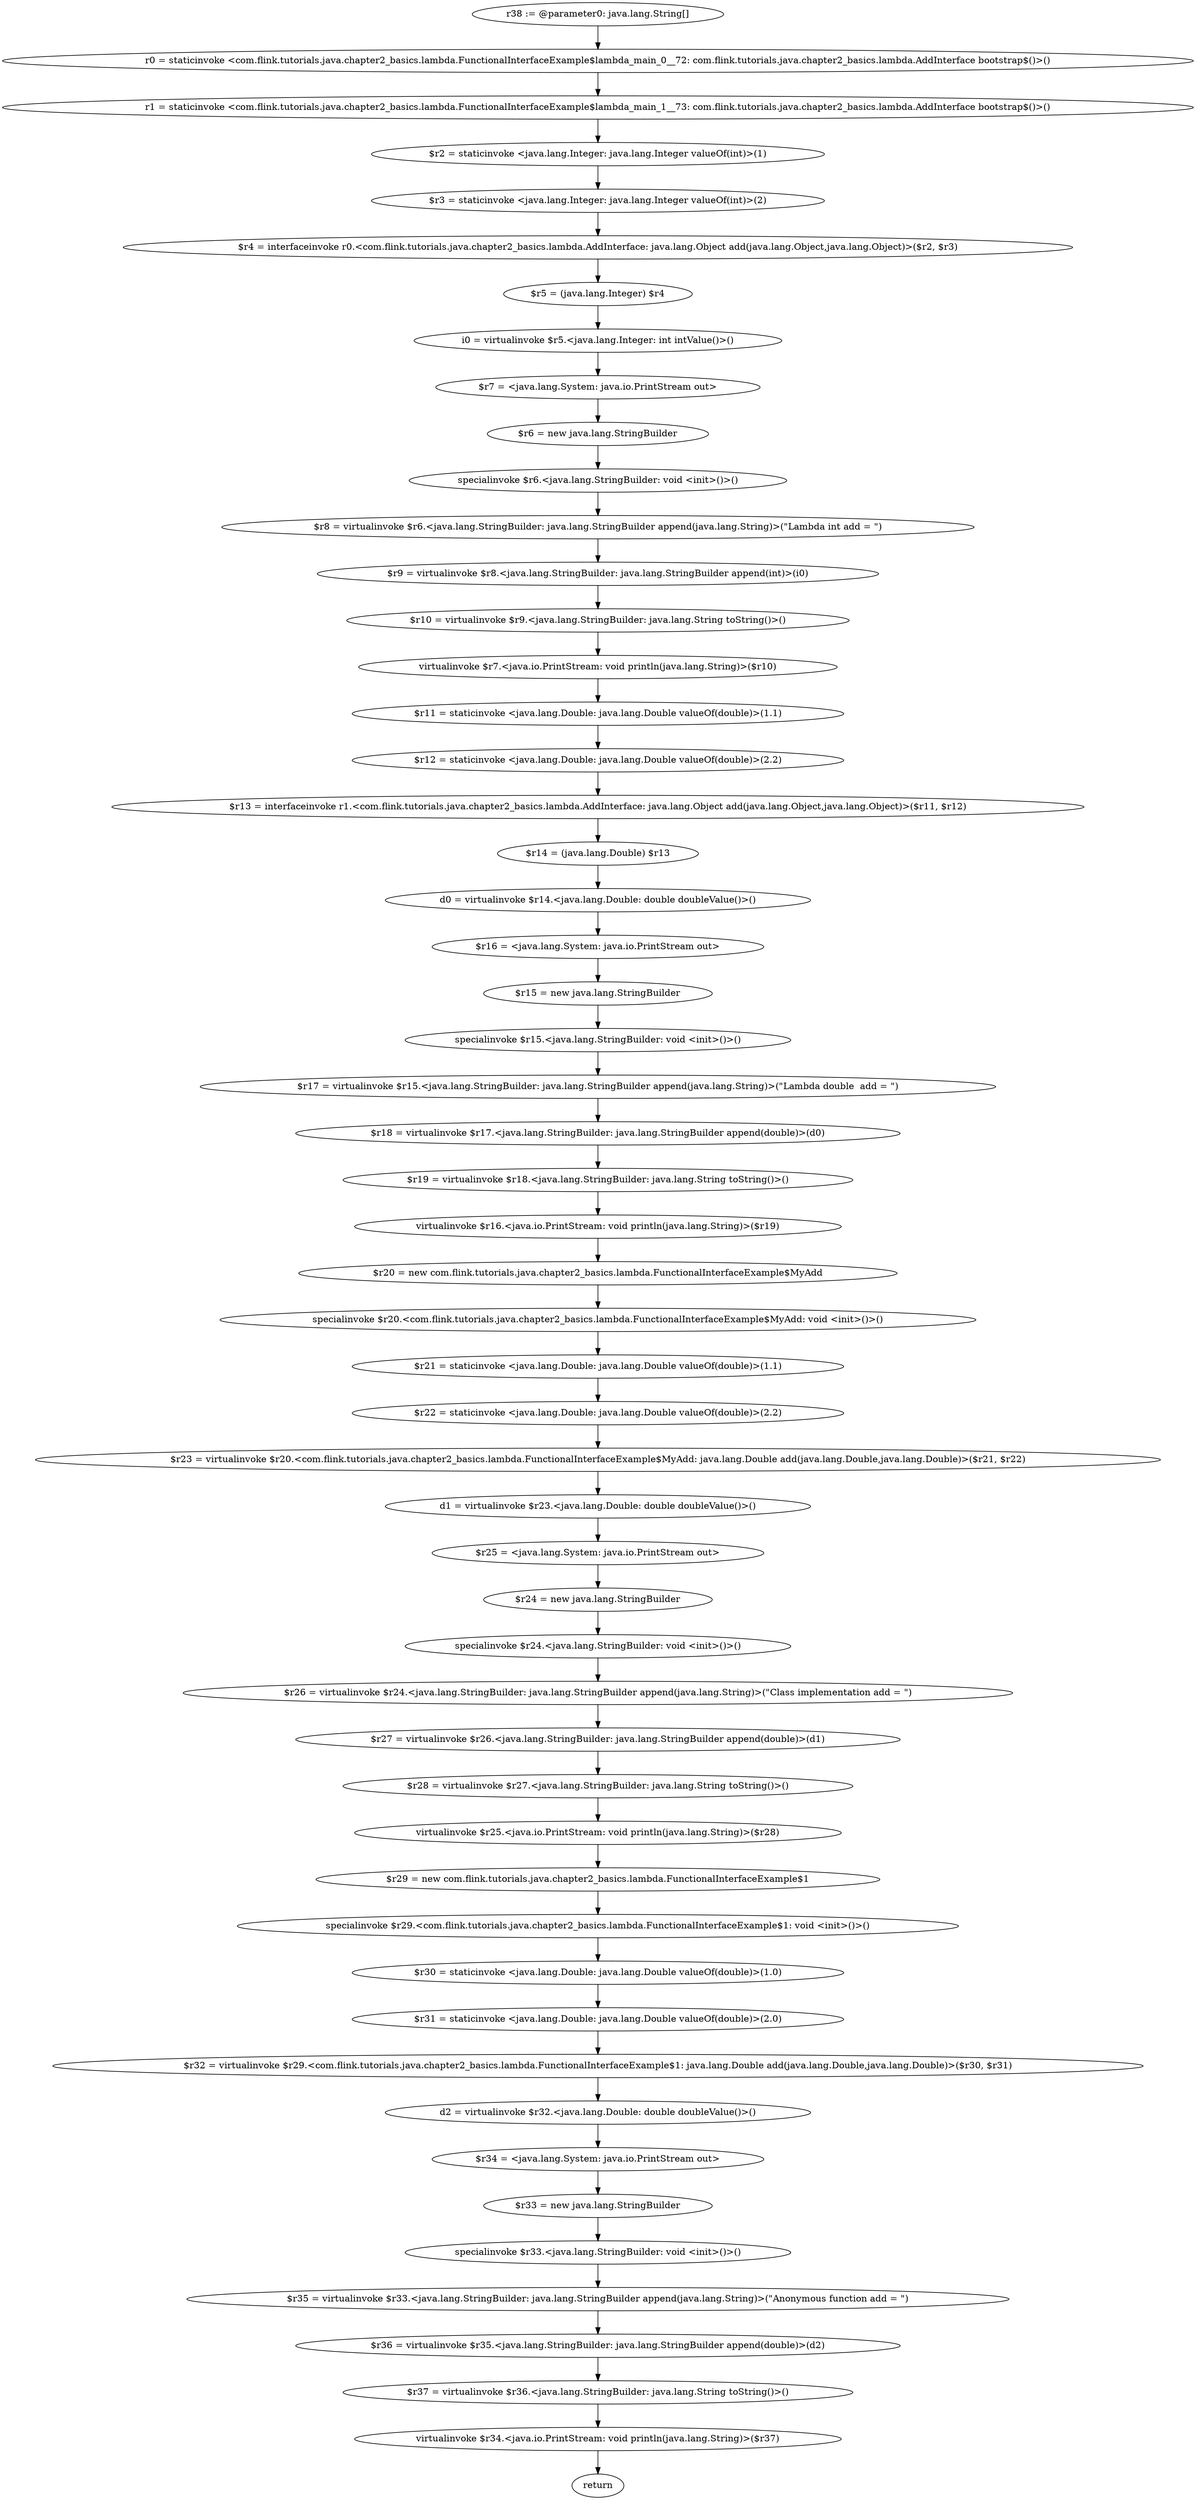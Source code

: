 digraph "unitGraph" {
    "r38 := @parameter0: java.lang.String[]"
    "r0 = staticinvoke <com.flink.tutorials.java.chapter2_basics.lambda.FunctionalInterfaceExample$lambda_main_0__72: com.flink.tutorials.java.chapter2_basics.lambda.AddInterface bootstrap$()>()"
    "r1 = staticinvoke <com.flink.tutorials.java.chapter2_basics.lambda.FunctionalInterfaceExample$lambda_main_1__73: com.flink.tutorials.java.chapter2_basics.lambda.AddInterface bootstrap$()>()"
    "$r2 = staticinvoke <java.lang.Integer: java.lang.Integer valueOf(int)>(1)"
    "$r3 = staticinvoke <java.lang.Integer: java.lang.Integer valueOf(int)>(2)"
    "$r4 = interfaceinvoke r0.<com.flink.tutorials.java.chapter2_basics.lambda.AddInterface: java.lang.Object add(java.lang.Object,java.lang.Object)>($r2, $r3)"
    "$r5 = (java.lang.Integer) $r4"
    "i0 = virtualinvoke $r5.<java.lang.Integer: int intValue()>()"
    "$r7 = <java.lang.System: java.io.PrintStream out>"
    "$r6 = new java.lang.StringBuilder"
    "specialinvoke $r6.<java.lang.StringBuilder: void <init>()>()"
    "$r8 = virtualinvoke $r6.<java.lang.StringBuilder: java.lang.StringBuilder append(java.lang.String)>(\"Lambda int add = \")"
    "$r9 = virtualinvoke $r8.<java.lang.StringBuilder: java.lang.StringBuilder append(int)>(i0)"
    "$r10 = virtualinvoke $r9.<java.lang.StringBuilder: java.lang.String toString()>()"
    "virtualinvoke $r7.<java.io.PrintStream: void println(java.lang.String)>($r10)"
    "$r11 = staticinvoke <java.lang.Double: java.lang.Double valueOf(double)>(1.1)"
    "$r12 = staticinvoke <java.lang.Double: java.lang.Double valueOf(double)>(2.2)"
    "$r13 = interfaceinvoke r1.<com.flink.tutorials.java.chapter2_basics.lambda.AddInterface: java.lang.Object add(java.lang.Object,java.lang.Object)>($r11, $r12)"
    "$r14 = (java.lang.Double) $r13"
    "d0 = virtualinvoke $r14.<java.lang.Double: double doubleValue()>()"
    "$r16 = <java.lang.System: java.io.PrintStream out>"
    "$r15 = new java.lang.StringBuilder"
    "specialinvoke $r15.<java.lang.StringBuilder: void <init>()>()"
    "$r17 = virtualinvoke $r15.<java.lang.StringBuilder: java.lang.StringBuilder append(java.lang.String)>(\"Lambda double  add = \")"
    "$r18 = virtualinvoke $r17.<java.lang.StringBuilder: java.lang.StringBuilder append(double)>(d0)"
    "$r19 = virtualinvoke $r18.<java.lang.StringBuilder: java.lang.String toString()>()"
    "virtualinvoke $r16.<java.io.PrintStream: void println(java.lang.String)>($r19)"
    "$r20 = new com.flink.tutorials.java.chapter2_basics.lambda.FunctionalInterfaceExample$MyAdd"
    "specialinvoke $r20.<com.flink.tutorials.java.chapter2_basics.lambda.FunctionalInterfaceExample$MyAdd: void <init>()>()"
    "$r21 = staticinvoke <java.lang.Double: java.lang.Double valueOf(double)>(1.1)"
    "$r22 = staticinvoke <java.lang.Double: java.lang.Double valueOf(double)>(2.2)"
    "$r23 = virtualinvoke $r20.<com.flink.tutorials.java.chapter2_basics.lambda.FunctionalInterfaceExample$MyAdd: java.lang.Double add(java.lang.Double,java.lang.Double)>($r21, $r22)"
    "d1 = virtualinvoke $r23.<java.lang.Double: double doubleValue()>()"
    "$r25 = <java.lang.System: java.io.PrintStream out>"
    "$r24 = new java.lang.StringBuilder"
    "specialinvoke $r24.<java.lang.StringBuilder: void <init>()>()"
    "$r26 = virtualinvoke $r24.<java.lang.StringBuilder: java.lang.StringBuilder append(java.lang.String)>(\"Class implementation add = \")"
    "$r27 = virtualinvoke $r26.<java.lang.StringBuilder: java.lang.StringBuilder append(double)>(d1)"
    "$r28 = virtualinvoke $r27.<java.lang.StringBuilder: java.lang.String toString()>()"
    "virtualinvoke $r25.<java.io.PrintStream: void println(java.lang.String)>($r28)"
    "$r29 = new com.flink.tutorials.java.chapter2_basics.lambda.FunctionalInterfaceExample$1"
    "specialinvoke $r29.<com.flink.tutorials.java.chapter2_basics.lambda.FunctionalInterfaceExample$1: void <init>()>()"
    "$r30 = staticinvoke <java.lang.Double: java.lang.Double valueOf(double)>(1.0)"
    "$r31 = staticinvoke <java.lang.Double: java.lang.Double valueOf(double)>(2.0)"
    "$r32 = virtualinvoke $r29.<com.flink.tutorials.java.chapter2_basics.lambda.FunctionalInterfaceExample$1: java.lang.Double add(java.lang.Double,java.lang.Double)>($r30, $r31)"
    "d2 = virtualinvoke $r32.<java.lang.Double: double doubleValue()>()"
    "$r34 = <java.lang.System: java.io.PrintStream out>"
    "$r33 = new java.lang.StringBuilder"
    "specialinvoke $r33.<java.lang.StringBuilder: void <init>()>()"
    "$r35 = virtualinvoke $r33.<java.lang.StringBuilder: java.lang.StringBuilder append(java.lang.String)>(\"Anonymous function add = \")"
    "$r36 = virtualinvoke $r35.<java.lang.StringBuilder: java.lang.StringBuilder append(double)>(d2)"
    "$r37 = virtualinvoke $r36.<java.lang.StringBuilder: java.lang.String toString()>()"
    "virtualinvoke $r34.<java.io.PrintStream: void println(java.lang.String)>($r37)"
    "return"
    "r38 := @parameter0: java.lang.String[]"->"r0 = staticinvoke <com.flink.tutorials.java.chapter2_basics.lambda.FunctionalInterfaceExample$lambda_main_0__72: com.flink.tutorials.java.chapter2_basics.lambda.AddInterface bootstrap$()>()";
    "r0 = staticinvoke <com.flink.tutorials.java.chapter2_basics.lambda.FunctionalInterfaceExample$lambda_main_0__72: com.flink.tutorials.java.chapter2_basics.lambda.AddInterface bootstrap$()>()"->"r1 = staticinvoke <com.flink.tutorials.java.chapter2_basics.lambda.FunctionalInterfaceExample$lambda_main_1__73: com.flink.tutorials.java.chapter2_basics.lambda.AddInterface bootstrap$()>()";
    "r1 = staticinvoke <com.flink.tutorials.java.chapter2_basics.lambda.FunctionalInterfaceExample$lambda_main_1__73: com.flink.tutorials.java.chapter2_basics.lambda.AddInterface bootstrap$()>()"->"$r2 = staticinvoke <java.lang.Integer: java.lang.Integer valueOf(int)>(1)";
    "$r2 = staticinvoke <java.lang.Integer: java.lang.Integer valueOf(int)>(1)"->"$r3 = staticinvoke <java.lang.Integer: java.lang.Integer valueOf(int)>(2)";
    "$r3 = staticinvoke <java.lang.Integer: java.lang.Integer valueOf(int)>(2)"->"$r4 = interfaceinvoke r0.<com.flink.tutorials.java.chapter2_basics.lambda.AddInterface: java.lang.Object add(java.lang.Object,java.lang.Object)>($r2, $r3)";
    "$r4 = interfaceinvoke r0.<com.flink.tutorials.java.chapter2_basics.lambda.AddInterface: java.lang.Object add(java.lang.Object,java.lang.Object)>($r2, $r3)"->"$r5 = (java.lang.Integer) $r4";
    "$r5 = (java.lang.Integer) $r4"->"i0 = virtualinvoke $r5.<java.lang.Integer: int intValue()>()";
    "i0 = virtualinvoke $r5.<java.lang.Integer: int intValue()>()"->"$r7 = <java.lang.System: java.io.PrintStream out>";
    "$r7 = <java.lang.System: java.io.PrintStream out>"->"$r6 = new java.lang.StringBuilder";
    "$r6 = new java.lang.StringBuilder"->"specialinvoke $r6.<java.lang.StringBuilder: void <init>()>()";
    "specialinvoke $r6.<java.lang.StringBuilder: void <init>()>()"->"$r8 = virtualinvoke $r6.<java.lang.StringBuilder: java.lang.StringBuilder append(java.lang.String)>(\"Lambda int add = \")";
    "$r8 = virtualinvoke $r6.<java.lang.StringBuilder: java.lang.StringBuilder append(java.lang.String)>(\"Lambda int add = \")"->"$r9 = virtualinvoke $r8.<java.lang.StringBuilder: java.lang.StringBuilder append(int)>(i0)";
    "$r9 = virtualinvoke $r8.<java.lang.StringBuilder: java.lang.StringBuilder append(int)>(i0)"->"$r10 = virtualinvoke $r9.<java.lang.StringBuilder: java.lang.String toString()>()";
    "$r10 = virtualinvoke $r9.<java.lang.StringBuilder: java.lang.String toString()>()"->"virtualinvoke $r7.<java.io.PrintStream: void println(java.lang.String)>($r10)";
    "virtualinvoke $r7.<java.io.PrintStream: void println(java.lang.String)>($r10)"->"$r11 = staticinvoke <java.lang.Double: java.lang.Double valueOf(double)>(1.1)";
    "$r11 = staticinvoke <java.lang.Double: java.lang.Double valueOf(double)>(1.1)"->"$r12 = staticinvoke <java.lang.Double: java.lang.Double valueOf(double)>(2.2)";
    "$r12 = staticinvoke <java.lang.Double: java.lang.Double valueOf(double)>(2.2)"->"$r13 = interfaceinvoke r1.<com.flink.tutorials.java.chapter2_basics.lambda.AddInterface: java.lang.Object add(java.lang.Object,java.lang.Object)>($r11, $r12)";
    "$r13 = interfaceinvoke r1.<com.flink.tutorials.java.chapter2_basics.lambda.AddInterface: java.lang.Object add(java.lang.Object,java.lang.Object)>($r11, $r12)"->"$r14 = (java.lang.Double) $r13";
    "$r14 = (java.lang.Double) $r13"->"d0 = virtualinvoke $r14.<java.lang.Double: double doubleValue()>()";
    "d0 = virtualinvoke $r14.<java.lang.Double: double doubleValue()>()"->"$r16 = <java.lang.System: java.io.PrintStream out>";
    "$r16 = <java.lang.System: java.io.PrintStream out>"->"$r15 = new java.lang.StringBuilder";
    "$r15 = new java.lang.StringBuilder"->"specialinvoke $r15.<java.lang.StringBuilder: void <init>()>()";
    "specialinvoke $r15.<java.lang.StringBuilder: void <init>()>()"->"$r17 = virtualinvoke $r15.<java.lang.StringBuilder: java.lang.StringBuilder append(java.lang.String)>(\"Lambda double  add = \")";
    "$r17 = virtualinvoke $r15.<java.lang.StringBuilder: java.lang.StringBuilder append(java.lang.String)>(\"Lambda double  add = \")"->"$r18 = virtualinvoke $r17.<java.lang.StringBuilder: java.lang.StringBuilder append(double)>(d0)";
    "$r18 = virtualinvoke $r17.<java.lang.StringBuilder: java.lang.StringBuilder append(double)>(d0)"->"$r19 = virtualinvoke $r18.<java.lang.StringBuilder: java.lang.String toString()>()";
    "$r19 = virtualinvoke $r18.<java.lang.StringBuilder: java.lang.String toString()>()"->"virtualinvoke $r16.<java.io.PrintStream: void println(java.lang.String)>($r19)";
    "virtualinvoke $r16.<java.io.PrintStream: void println(java.lang.String)>($r19)"->"$r20 = new com.flink.tutorials.java.chapter2_basics.lambda.FunctionalInterfaceExample$MyAdd";
    "$r20 = new com.flink.tutorials.java.chapter2_basics.lambda.FunctionalInterfaceExample$MyAdd"->"specialinvoke $r20.<com.flink.tutorials.java.chapter2_basics.lambda.FunctionalInterfaceExample$MyAdd: void <init>()>()";
    "specialinvoke $r20.<com.flink.tutorials.java.chapter2_basics.lambda.FunctionalInterfaceExample$MyAdd: void <init>()>()"->"$r21 = staticinvoke <java.lang.Double: java.lang.Double valueOf(double)>(1.1)";
    "$r21 = staticinvoke <java.lang.Double: java.lang.Double valueOf(double)>(1.1)"->"$r22 = staticinvoke <java.lang.Double: java.lang.Double valueOf(double)>(2.2)";
    "$r22 = staticinvoke <java.lang.Double: java.lang.Double valueOf(double)>(2.2)"->"$r23 = virtualinvoke $r20.<com.flink.tutorials.java.chapter2_basics.lambda.FunctionalInterfaceExample$MyAdd: java.lang.Double add(java.lang.Double,java.lang.Double)>($r21, $r22)";
    "$r23 = virtualinvoke $r20.<com.flink.tutorials.java.chapter2_basics.lambda.FunctionalInterfaceExample$MyAdd: java.lang.Double add(java.lang.Double,java.lang.Double)>($r21, $r22)"->"d1 = virtualinvoke $r23.<java.lang.Double: double doubleValue()>()";
    "d1 = virtualinvoke $r23.<java.lang.Double: double doubleValue()>()"->"$r25 = <java.lang.System: java.io.PrintStream out>";
    "$r25 = <java.lang.System: java.io.PrintStream out>"->"$r24 = new java.lang.StringBuilder";
    "$r24 = new java.lang.StringBuilder"->"specialinvoke $r24.<java.lang.StringBuilder: void <init>()>()";
    "specialinvoke $r24.<java.lang.StringBuilder: void <init>()>()"->"$r26 = virtualinvoke $r24.<java.lang.StringBuilder: java.lang.StringBuilder append(java.lang.String)>(\"Class implementation add = \")";
    "$r26 = virtualinvoke $r24.<java.lang.StringBuilder: java.lang.StringBuilder append(java.lang.String)>(\"Class implementation add = \")"->"$r27 = virtualinvoke $r26.<java.lang.StringBuilder: java.lang.StringBuilder append(double)>(d1)";
    "$r27 = virtualinvoke $r26.<java.lang.StringBuilder: java.lang.StringBuilder append(double)>(d1)"->"$r28 = virtualinvoke $r27.<java.lang.StringBuilder: java.lang.String toString()>()";
    "$r28 = virtualinvoke $r27.<java.lang.StringBuilder: java.lang.String toString()>()"->"virtualinvoke $r25.<java.io.PrintStream: void println(java.lang.String)>($r28)";
    "virtualinvoke $r25.<java.io.PrintStream: void println(java.lang.String)>($r28)"->"$r29 = new com.flink.tutorials.java.chapter2_basics.lambda.FunctionalInterfaceExample$1";
    "$r29 = new com.flink.tutorials.java.chapter2_basics.lambda.FunctionalInterfaceExample$1"->"specialinvoke $r29.<com.flink.tutorials.java.chapter2_basics.lambda.FunctionalInterfaceExample$1: void <init>()>()";
    "specialinvoke $r29.<com.flink.tutorials.java.chapter2_basics.lambda.FunctionalInterfaceExample$1: void <init>()>()"->"$r30 = staticinvoke <java.lang.Double: java.lang.Double valueOf(double)>(1.0)";
    "$r30 = staticinvoke <java.lang.Double: java.lang.Double valueOf(double)>(1.0)"->"$r31 = staticinvoke <java.lang.Double: java.lang.Double valueOf(double)>(2.0)";
    "$r31 = staticinvoke <java.lang.Double: java.lang.Double valueOf(double)>(2.0)"->"$r32 = virtualinvoke $r29.<com.flink.tutorials.java.chapter2_basics.lambda.FunctionalInterfaceExample$1: java.lang.Double add(java.lang.Double,java.lang.Double)>($r30, $r31)";
    "$r32 = virtualinvoke $r29.<com.flink.tutorials.java.chapter2_basics.lambda.FunctionalInterfaceExample$1: java.lang.Double add(java.lang.Double,java.lang.Double)>($r30, $r31)"->"d2 = virtualinvoke $r32.<java.lang.Double: double doubleValue()>()";
    "d2 = virtualinvoke $r32.<java.lang.Double: double doubleValue()>()"->"$r34 = <java.lang.System: java.io.PrintStream out>";
    "$r34 = <java.lang.System: java.io.PrintStream out>"->"$r33 = new java.lang.StringBuilder";
    "$r33 = new java.lang.StringBuilder"->"specialinvoke $r33.<java.lang.StringBuilder: void <init>()>()";
    "specialinvoke $r33.<java.lang.StringBuilder: void <init>()>()"->"$r35 = virtualinvoke $r33.<java.lang.StringBuilder: java.lang.StringBuilder append(java.lang.String)>(\"Anonymous function add = \")";
    "$r35 = virtualinvoke $r33.<java.lang.StringBuilder: java.lang.StringBuilder append(java.lang.String)>(\"Anonymous function add = \")"->"$r36 = virtualinvoke $r35.<java.lang.StringBuilder: java.lang.StringBuilder append(double)>(d2)";
    "$r36 = virtualinvoke $r35.<java.lang.StringBuilder: java.lang.StringBuilder append(double)>(d2)"->"$r37 = virtualinvoke $r36.<java.lang.StringBuilder: java.lang.String toString()>()";
    "$r37 = virtualinvoke $r36.<java.lang.StringBuilder: java.lang.String toString()>()"->"virtualinvoke $r34.<java.io.PrintStream: void println(java.lang.String)>($r37)";
    "virtualinvoke $r34.<java.io.PrintStream: void println(java.lang.String)>($r37)"->"return";
}
